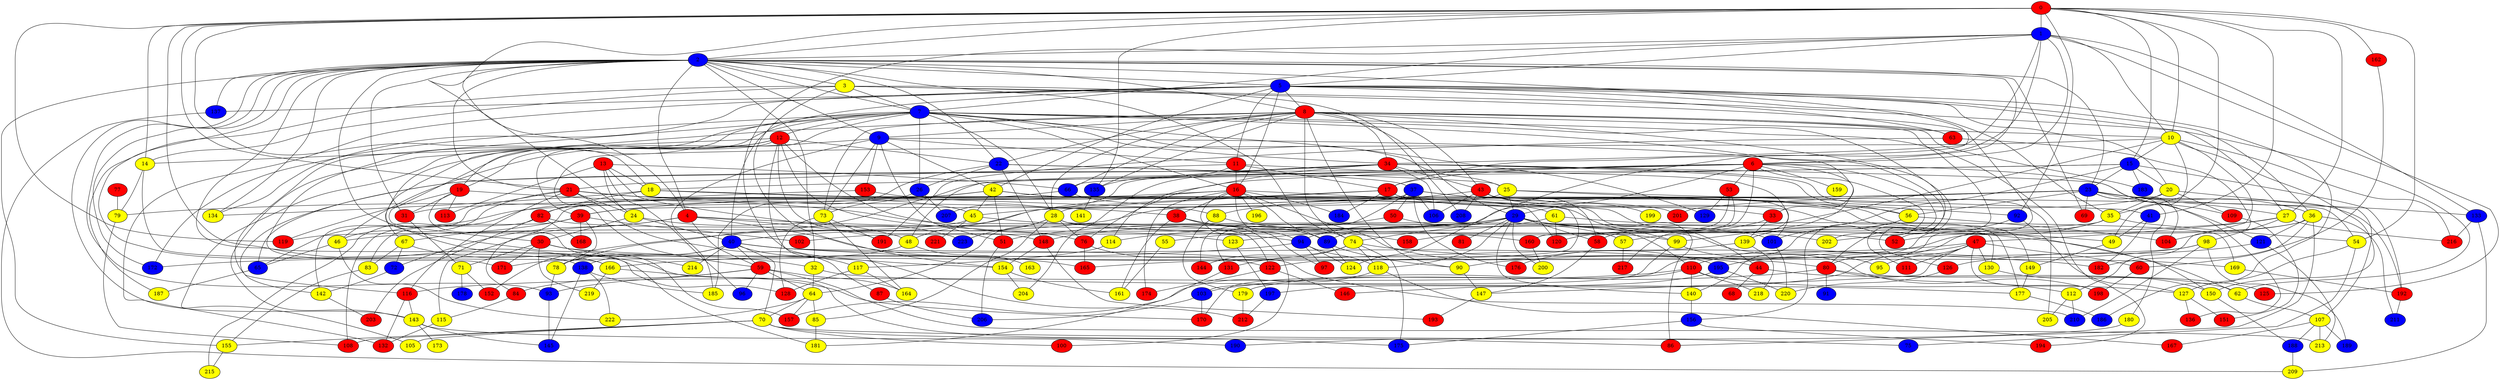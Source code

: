 graph {
0 [style = filled fillcolor = red];
1 [style = filled fillcolor = blue];
2 [style = filled fillcolor = blue];
3 [style = filled fillcolor = yellow];
4 [style = filled fillcolor = red];
5 [style = filled fillcolor = blue];
6 [style = filled fillcolor = red];
7 [style = filled fillcolor = blue];
8 [style = filled fillcolor = red];
9 [style = filled fillcolor = blue];
10 [style = filled fillcolor = yellow];
11 [style = filled fillcolor = red];
12 [style = filled fillcolor = red];
13 [style = filled fillcolor = red];
14 [style = filled fillcolor = yellow];
15 [style = filled fillcolor = blue];
16 [style = filled fillcolor = red];
17 [style = filled fillcolor = red];
18 [style = filled fillcolor = yellow];
19 [style = filled fillcolor = red];
20 [style = filled fillcolor = yellow];
21 [style = filled fillcolor = red];
22 [style = filled fillcolor = blue];
23 [style = filled fillcolor = blue];
24 [style = filled fillcolor = yellow];
25 [style = filled fillcolor = yellow];
26 [style = filled fillcolor = blue];
27 [style = filled fillcolor = yellow];
28 [style = filled fillcolor = yellow];
29 [style = filled fillcolor = blue];
30 [style = filled fillcolor = red];
31 [style = filled fillcolor = red];
32 [style = filled fillcolor = yellow];
33 [style = filled fillcolor = red];
34 [style = filled fillcolor = red];
35 [style = filled fillcolor = yellow];
36 [style = filled fillcolor = yellow];
37 [style = filled fillcolor = blue];
38 [style = filled fillcolor = red];
39 [style = filled fillcolor = red];
40 [style = filled fillcolor = blue];
41 [style = filled fillcolor = blue];
42 [style = filled fillcolor = yellow];
43 [style = filled fillcolor = red];
44 [style = filled fillcolor = red];
45 [style = filled fillcolor = yellow];
46 [style = filled fillcolor = yellow];
47 [style = filled fillcolor = red];
48 [style = filled fillcolor = yellow];
49 [style = filled fillcolor = yellow];
50 [style = filled fillcolor = red];
51 [style = filled fillcolor = red];
52 [style = filled fillcolor = red];
53 [style = filled fillcolor = red];
54 [style = filled fillcolor = yellow];
55 [style = filled fillcolor = yellow];
56 [style = filled fillcolor = yellow];
57 [style = filled fillcolor = yellow];
58 [style = filled fillcolor = red];
59 [style = filled fillcolor = red];
60 [style = filled fillcolor = red];
61 [style = filled fillcolor = yellow];
62 [style = filled fillcolor = yellow];
63 [style = filled fillcolor = red];
64 [style = filled fillcolor = yellow];
65 [style = filled fillcolor = blue];
66 [style = filled fillcolor = blue];
67 [style = filled fillcolor = yellow];
68 [style = filled fillcolor = red];
69 [style = filled fillcolor = red];
70 [style = filled fillcolor = yellow];
71 [style = filled fillcolor = yellow];
72 [style = filled fillcolor = blue];
73 [style = filled fillcolor = yellow];
74 [style = filled fillcolor = yellow];
75 [style = filled fillcolor = blue];
76 [style = filled fillcolor = red];
77 [style = filled fillcolor = red];
78 [style = filled fillcolor = yellow];
79 [style = filled fillcolor = yellow];
80 [style = filled fillcolor = red];
81 [style = filled fillcolor = red];
82 [style = filled fillcolor = red];
83 [style = filled fillcolor = yellow];
84 [style = filled fillcolor = red];
85 [style = filled fillcolor = yellow];
86 [style = filled fillcolor = red];
87 [style = filled fillcolor = red];
88 [style = filled fillcolor = yellow];
89 [style = filled fillcolor = blue];
90 [style = filled fillcolor = yellow];
91 [style = filled fillcolor = blue];
92 [style = filled fillcolor = blue];
93 [style = filled fillcolor = blue];
94 [style = filled fillcolor = blue];
95 [style = filled fillcolor = yellow];
96 [style = filled fillcolor = blue];
97 [style = filled fillcolor = red];
98 [style = filled fillcolor = yellow];
99 [style = filled fillcolor = yellow];
100 [style = filled fillcolor = red];
101 [style = filled fillcolor = blue];
102 [style = filled fillcolor = red];
103 [style = filled fillcolor = blue];
104 [style = filled fillcolor = red];
105 [style = filled fillcolor = yellow];
106 [style = filled fillcolor = blue];
107 [style = filled fillcolor = yellow];
108 [style = filled fillcolor = red];
109 [style = filled fillcolor = red];
110 [style = filled fillcolor = red];
111 [style = filled fillcolor = red];
112 [style = filled fillcolor = yellow];
113 [style = filled fillcolor = red];
114 [style = filled fillcolor = yellow];
115 [style = filled fillcolor = yellow];
116 [style = filled fillcolor = red];
117 [style = filled fillcolor = yellow];
118 [style = filled fillcolor = yellow];
119 [style = filled fillcolor = red];
120 [style = filled fillcolor = red];
121 [style = filled fillcolor = blue];
122 [style = filled fillcolor = red];
123 [style = filled fillcolor = yellow];
124 [style = filled fillcolor = yellow];
125 [style = filled fillcolor = red];
126 [style = filled fillcolor = red];
127 [style = filled fillcolor = yellow];
128 [style = filled fillcolor = red];
129 [style = filled fillcolor = blue];
130 [style = filled fillcolor = yellow];
131 [style = filled fillcolor = red];
132 [style = filled fillcolor = red];
133 [style = filled fillcolor = blue];
134 [style = filled fillcolor = yellow];
135 [style = filled fillcolor = blue];
136 [style = filled fillcolor = red];
137 [style = filled fillcolor = blue];
138 [style = filled fillcolor = blue];
139 [style = filled fillcolor = yellow];
140 [style = filled fillcolor = yellow];
141 [style = filled fillcolor = yellow];
142 [style = filled fillcolor = yellow];
143 [style = filled fillcolor = yellow];
144 [style = filled fillcolor = red];
145 [style = filled fillcolor = blue];
146 [style = filled fillcolor = red];
147 [style = filled fillcolor = yellow];
148 [style = filled fillcolor = red];
149 [style = filled fillcolor = yellow];
150 [style = filled fillcolor = yellow];
151 [style = filled fillcolor = red];
152 [style = filled fillcolor = red];
153 [style = filled fillcolor = red];
154 [style = filled fillcolor = yellow];
155 [style = filled fillcolor = yellow];
156 [style = filled fillcolor = blue];
157 [style = filled fillcolor = red];
158 [style = filled fillcolor = red];
159 [style = filled fillcolor = yellow];
160 [style = filled fillcolor = red];
161 [style = filled fillcolor = yellow];
162 [style = filled fillcolor = red];
163 [style = filled fillcolor = yellow];
164 [style = filled fillcolor = yellow];
165 [style = filled fillcolor = red];
166 [style = filled fillcolor = yellow];
167 [style = filled fillcolor = red];
168 [style = filled fillcolor = red];
169 [style = filled fillcolor = yellow];
170 [style = filled fillcolor = red];
171 [style = filled fillcolor = red];
172 [style = filled fillcolor = blue];
173 [style = filled fillcolor = yellow];
174 [style = filled fillcolor = red];
175 [style = filled fillcolor = blue];
176 [style = filled fillcolor = red];
177 [style = filled fillcolor = yellow];
178 [style = filled fillcolor = blue];
179 [style = filled fillcolor = yellow];
180 [style = filled fillcolor = yellow];
181 [style = filled fillcolor = yellow];
182 [style = filled fillcolor = red];
183 [style = filled fillcolor = blue];
184 [style = filled fillcolor = blue];
185 [style = filled fillcolor = yellow];
186 [style = filled fillcolor = blue];
187 [style = filled fillcolor = yellow];
188 [style = filled fillcolor = blue];
189 [style = filled fillcolor = blue];
190 [style = filled fillcolor = blue];
191 [style = filled fillcolor = red];
192 [style = filled fillcolor = red];
193 [style = filled fillcolor = red];
194 [style = filled fillcolor = red];
195 [style = filled fillcolor = blue];
196 [style = filled fillcolor = yellow];
197 [style = filled fillcolor = blue];
198 [style = filled fillcolor = red];
199 [style = filled fillcolor = yellow];
200 [style = filled fillcolor = yellow];
201 [style = filled fillcolor = red];
202 [style = filled fillcolor = yellow];
203 [style = filled fillcolor = red];
204 [style = filled fillcolor = yellow];
205 [style = filled fillcolor = yellow];
206 [style = filled fillcolor = blue];
207 [style = filled fillcolor = blue];
208 [style = filled fillcolor = blue];
209 [style = filled fillcolor = yellow];
210 [style = filled fillcolor = blue];
211 [style = filled fillcolor = blue];
212 [style = filled fillcolor = red];
213 [style = filled fillcolor = yellow];
214 [style = filled fillcolor = yellow];
215 [style = filled fillcolor = yellow];
216 [style = filled fillcolor = red];
217 [style = filled fillcolor = red];
218 [style = filled fillcolor = yellow];
219 [style = filled fillcolor = yellow];
220 [style = filled fillcolor = yellow];
221 [style = filled fillcolor = red];
222 [style = filled fillcolor = yellow];
223 [style = filled fillcolor = blue];
0 -- 10;
0 -- 4;
0 -- 2;
0 -- 1;
0 -- 14;
0 -- 15;
0 -- 18;
0 -- 21;
0 -- 27;
0 -- 35;
0 -- 41;
0 -- 54;
0 -- 92;
0 -- 119;
0 -- 128;
0 -- 135;
0 -- 162;
1 -- 2;
1 -- 5;
1 -- 6;
1 -- 7;
1 -- 10;
1 -- 34;
1 -- 124;
1 -- 125;
1 -- 133;
1 -- 154;
2 -- 3;
2 -- 4;
2 -- 5;
2 -- 6;
2 -- 7;
2 -- 8;
2 -- 9;
2 -- 17;
2 -- 21;
2 -- 22;
2 -- 23;
2 -- 24;
2 -- 31;
2 -- 32;
2 -- 69;
2 -- 74;
2 -- 93;
2 -- 134;
2 -- 137;
2 -- 138;
2 -- 143;
2 -- 155;
2 -- 166;
2 -- 172;
2 -- 214;
3 -- 7;
3 -- 14;
3 -- 62;
3 -- 80;
3 -- 154;
3 -- 187;
3 -- 208;
4 -- 59;
4 -- 72;
4 -- 94;
4 -- 115;
4 -- 165;
4 -- 191;
5 -- 8;
5 -- 11;
5 -- 16;
5 -- 20;
5 -- 27;
5 -- 35;
5 -- 36;
5 -- 40;
5 -- 42;
5 -- 63;
5 -- 132;
5 -- 134;
5 -- 137;
5 -- 186;
6 -- 17;
6 -- 29;
6 -- 48;
6 -- 53;
6 -- 66;
6 -- 76;
6 -- 99;
6 -- 136;
6 -- 142;
6 -- 156;
6 -- 159;
6 -- 160;
6 -- 202;
7 -- 12;
7 -- 16;
7 -- 19;
7 -- 25;
7 -- 26;
7 -- 28;
7 -- 33;
7 -- 34;
7 -- 39;
7 -- 116;
7 -- 126;
7 -- 129;
7 -- 171;
7 -- 172;
7 -- 181;
7 -- 194;
8 -- 9;
8 -- 10;
8 -- 22;
8 -- 28;
8 -- 29;
8 -- 34;
8 -- 43;
8 -- 52;
8 -- 63;
8 -- 66;
8 -- 73;
8 -- 74;
8 -- 80;
8 -- 90;
8 -- 135;
8 -- 143;
8 -- 183;
9 -- 11;
9 -- 42;
9 -- 46;
9 -- 51;
9 -- 73;
9 -- 111;
9 -- 153;
9 -- 185;
10 -- 15;
10 -- 49;
10 -- 58;
10 -- 59;
10 -- 104;
10 -- 150;
10 -- 216;
11 -- 16;
11 -- 17;
11 -- 21;
11 -- 135;
11 -- 217;
12 -- 14;
12 -- 19;
12 -- 22;
12 -- 30;
12 -- 67;
12 -- 76;
12 -- 105;
12 -- 123;
12 -- 148;
12 -- 212;
13 -- 18;
13 -- 24;
13 -- 66;
13 -- 96;
13 -- 113;
13 -- 223;
14 -- 79;
14 -- 166;
15 -- 18;
15 -- 20;
15 -- 23;
15 -- 78;
15 -- 139;
15 -- 183;
15 -- 192;
16 -- 38;
16 -- 39;
16 -- 44;
16 -- 48;
16 -- 89;
16 -- 94;
16 -- 97;
16 -- 174;
16 -- 184;
16 -- 195;
16 -- 196;
17 -- 28;
17 -- 33;
17 -- 152;
17 -- 177;
17 -- 184;
18 -- 54;
18 -- 82;
18 -- 88;
18 -- 134;
19 -- 31;
19 -- 113;
19 -- 119;
19 -- 122;
19 -- 157;
20 -- 35;
20 -- 107;
20 -- 109;
20 -- 131;
21 -- 24;
21 -- 38;
21 -- 45;
21 -- 46;
21 -- 87;
21 -- 99;
21 -- 116;
21 -- 142;
22 -- 25;
22 -- 26;
22 -- 37;
22 -- 148;
22 -- 185;
23 -- 27;
23 -- 31;
23 -- 36;
23 -- 40;
23 -- 56;
23 -- 65;
23 -- 69;
23 -- 104;
23 -- 121;
23 -- 133;
23 -- 180;
23 -- 192;
23 -- 201;
24 -- 30;
24 -- 40;
24 -- 48;
25 -- 29;
25 -- 41;
25 -- 45;
25 -- 92;
26 -- 73;
26 -- 207;
27 -- 47;
27 -- 57;
27 -- 98;
27 -- 216;
28 -- 64;
28 -- 76;
28 -- 85;
28 -- 99;
28 -- 130;
28 -- 223;
29 -- 46;
29 -- 49;
29 -- 51;
29 -- 55;
29 -- 58;
29 -- 62;
29 -- 74;
29 -- 81;
29 -- 89;
29 -- 94;
29 -- 95;
29 -- 110;
29 -- 118;
29 -- 140;
29 -- 148;
29 -- 200;
29 -- 202;
30 -- 32;
30 -- 71;
30 -- 169;
30 -- 171;
30 -- 219;
31 -- 71;
32 -- 64;
32 -- 177;
33 -- 120;
33 -- 139;
34 -- 43;
34 -- 56;
34 -- 65;
34 -- 106;
34 -- 109;
34 -- 114;
34 -- 204;
34 -- 205;
34 -- 207;
35 -- 54;
35 -- 102;
35 -- 146;
35 -- 202;
36 -- 52;
36 -- 60;
36 -- 86;
36 -- 90;
36 -- 121;
36 -- 211;
37 -- 39;
37 -- 50;
37 -- 106;
37 -- 144;
37 -- 149;
37 -- 150;
37 -- 176;
38 -- 89;
38 -- 100;
38 -- 158;
38 -- 161;
39 -- 67;
39 -- 78;
39 -- 83;
39 -- 102;
39 -- 168;
40 -- 44;
40 -- 59;
40 -- 70;
40 -- 78;
40 -- 117;
40 -- 138;
40 -- 182;
40 -- 210;
40 -- 214;
41 -- 49;
41 -- 182;
42 -- 45;
42 -- 51;
42 -- 61;
42 -- 79;
42 -- 82;
42 -- 120;
42 -- 122;
43 -- 56;
43 -- 58;
43 -- 88;
43 -- 101;
43 -- 106;
43 -- 199;
43 -- 208;
44 -- 62;
44 -- 68;
45 -- 52;
45 -- 119;
45 -- 221;
46 -- 65;
46 -- 222;
47 -- 60;
47 -- 95;
47 -- 110;
47 -- 111;
47 -- 130;
47 -- 147;
47 -- 172;
47 -- 198;
48 -- 163;
48 -- 171;
49 -- 149;
50 -- 57;
50 -- 114;
51 -- 206;
53 -- 129;
53 -- 158;
53 -- 160;
54 -- 75;
54 -- 127;
55 -- 161;
56 -- 101;
56 -- 104;
56 -- 140;
57 -- 217;
58 -- 147;
59 -- 64;
59 -- 84;
59 -- 93;
59 -- 96;
59 -- 164;
59 -- 213;
60 -- 198;
61 -- 120;
61 -- 123;
61 -- 169;
62 -- 107;
63 -- 112;
63 -- 191;
64 -- 70;
64 -- 85;
64 -- 157;
64 -- 222;
65 -- 187;
66 -- 84;
66 -- 86;
67 -- 72;
67 -- 83;
67 -- 175;
70 -- 75;
70 -- 86;
70 -- 100;
70 -- 105;
70 -- 108;
70 -- 155;
71 -- 152;
71 -- 178;
72 -- 142;
73 -- 128;
73 -- 164;
73 -- 191;
74 -- 80;
74 -- 118;
74 -- 131;
74 -- 144;
74 -- 175;
76 -- 122;
76 -- 165;
77 -- 79;
78 -- 93;
79 -- 108;
80 -- 91;
80 -- 103;
80 -- 112;
80 -- 125;
82 -- 101;
82 -- 108;
82 -- 168;
82 -- 203;
83 -- 155;
84 -- 115;
85 -- 181;
87 -- 206;
88 -- 160;
88 -- 179;
89 -- 90;
89 -- 124;
90 -- 147;
92 -- 127;
92 -- 170;
93 -- 145;
94 -- 97;
94 -- 118;
94 -- 124;
94 -- 166;
98 -- 165;
98 -- 189;
98 -- 195;
98 -- 210;
99 -- 103;
99 -- 198;
101 -- 220;
103 -- 170;
103 -- 206;
107 -- 167;
107 -- 188;
107 -- 189;
107 -- 213;
109 -- 151;
110 -- 116;
110 -- 127;
110 -- 140;
110 -- 179;
110 -- 218;
112 -- 205;
112 -- 210;
114 -- 117;
115 -- 132;
116 -- 132;
116 -- 143;
117 -- 128;
117 -- 164;
118 -- 157;
118 -- 167;
121 -- 126;
121 -- 213;
122 -- 146;
122 -- 174;
123 -- 197;
126 -- 220;
127 -- 136;
127 -- 151;
130 -- 150;
131 -- 181;
133 -- 209;
133 -- 216;
135 -- 141;
137 -- 209;
138 -- 145;
138 -- 185;
138 -- 222;
139 -- 176;
139 -- 218;
140 -- 156;
142 -- 203;
143 -- 145;
143 -- 173;
143 -- 190;
147 -- 193;
148 -- 154;
148 -- 193;
149 -- 177;
150 -- 188;
153 -- 201;
153 -- 215;
154 -- 161;
154 -- 204;
155 -- 215;
156 -- 175;
156 -- 194;
160 -- 200;
162 -- 182;
166 -- 170;
166 -- 219;
169 -- 192;
177 -- 186;
179 -- 212;
180 -- 190;
188 -- 209;
192 -- 211;
195 -- 197;
195 -- 220;
197 -- 212;
}

